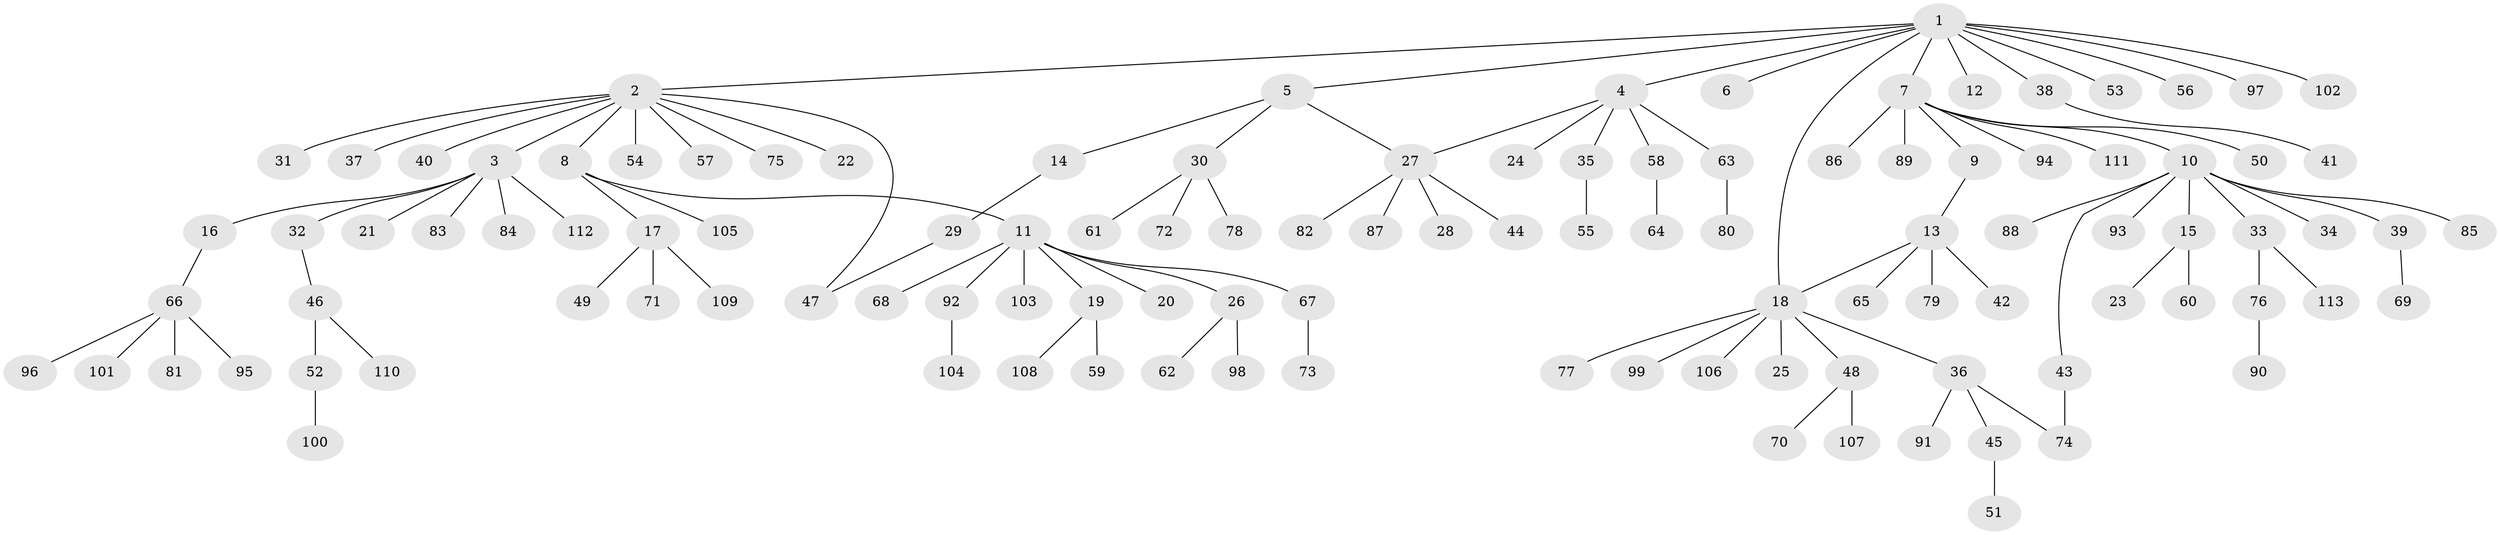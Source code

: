 // coarse degree distribution, {1: 0.7848101265822784, 17: 0.012658227848101266, 20: 0.012658227848101266, 7: 0.012658227848101266, 2: 0.13924050632911392, 4: 0.012658227848101266, 5: 0.012658227848101266, 23: 0.012658227848101266}
// Generated by graph-tools (version 1.1) at 2025/51/03/04/25 21:51:02]
// undirected, 113 vertices, 116 edges
graph export_dot {
graph [start="1"]
  node [color=gray90,style=filled];
  1;
  2;
  3;
  4;
  5;
  6;
  7;
  8;
  9;
  10;
  11;
  12;
  13;
  14;
  15;
  16;
  17;
  18;
  19;
  20;
  21;
  22;
  23;
  24;
  25;
  26;
  27;
  28;
  29;
  30;
  31;
  32;
  33;
  34;
  35;
  36;
  37;
  38;
  39;
  40;
  41;
  42;
  43;
  44;
  45;
  46;
  47;
  48;
  49;
  50;
  51;
  52;
  53;
  54;
  55;
  56;
  57;
  58;
  59;
  60;
  61;
  62;
  63;
  64;
  65;
  66;
  67;
  68;
  69;
  70;
  71;
  72;
  73;
  74;
  75;
  76;
  77;
  78;
  79;
  80;
  81;
  82;
  83;
  84;
  85;
  86;
  87;
  88;
  89;
  90;
  91;
  92;
  93;
  94;
  95;
  96;
  97;
  98;
  99;
  100;
  101;
  102;
  103;
  104;
  105;
  106;
  107;
  108;
  109;
  110;
  111;
  112;
  113;
  1 -- 2;
  1 -- 4;
  1 -- 5;
  1 -- 6;
  1 -- 7;
  1 -- 12;
  1 -- 18;
  1 -- 38;
  1 -- 53;
  1 -- 56;
  1 -- 97;
  1 -- 102;
  2 -- 3;
  2 -- 8;
  2 -- 22;
  2 -- 31;
  2 -- 37;
  2 -- 40;
  2 -- 47;
  2 -- 54;
  2 -- 57;
  2 -- 75;
  3 -- 16;
  3 -- 21;
  3 -- 32;
  3 -- 83;
  3 -- 84;
  3 -- 112;
  4 -- 24;
  4 -- 27;
  4 -- 35;
  4 -- 58;
  4 -- 63;
  5 -- 14;
  5 -- 27;
  5 -- 30;
  7 -- 9;
  7 -- 10;
  7 -- 50;
  7 -- 86;
  7 -- 89;
  7 -- 94;
  7 -- 111;
  8 -- 11;
  8 -- 17;
  8 -- 105;
  9 -- 13;
  10 -- 15;
  10 -- 33;
  10 -- 34;
  10 -- 39;
  10 -- 43;
  10 -- 85;
  10 -- 88;
  10 -- 93;
  11 -- 19;
  11 -- 20;
  11 -- 26;
  11 -- 67;
  11 -- 68;
  11 -- 92;
  11 -- 103;
  13 -- 18;
  13 -- 42;
  13 -- 65;
  13 -- 79;
  14 -- 29;
  15 -- 23;
  15 -- 60;
  16 -- 66;
  17 -- 49;
  17 -- 71;
  17 -- 109;
  18 -- 25;
  18 -- 36;
  18 -- 48;
  18 -- 77;
  18 -- 99;
  18 -- 106;
  19 -- 59;
  19 -- 108;
  26 -- 62;
  26 -- 98;
  27 -- 28;
  27 -- 44;
  27 -- 82;
  27 -- 87;
  29 -- 47;
  30 -- 61;
  30 -- 72;
  30 -- 78;
  32 -- 46;
  33 -- 76;
  33 -- 113;
  35 -- 55;
  36 -- 45;
  36 -- 74;
  36 -- 91;
  38 -- 41;
  39 -- 69;
  43 -- 74;
  45 -- 51;
  46 -- 52;
  46 -- 110;
  48 -- 70;
  48 -- 107;
  52 -- 100;
  58 -- 64;
  63 -- 80;
  66 -- 81;
  66 -- 95;
  66 -- 96;
  66 -- 101;
  67 -- 73;
  76 -- 90;
  92 -- 104;
}
